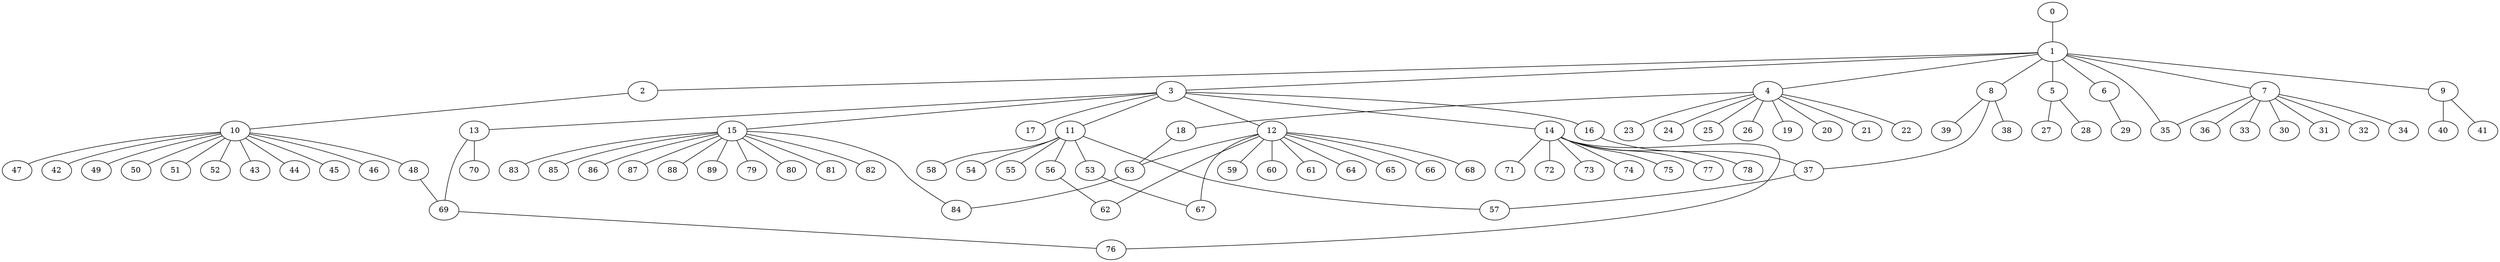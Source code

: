 
graph graphname {
    0 -- 1
1 -- 2
1 -- 3
1 -- 4
1 -- 5
1 -- 6
1 -- 7
1 -- 8
1 -- 9
1 -- 35
2 -- 10
3 -- 11
3 -- 12
3 -- 13
3 -- 14
3 -- 15
3 -- 16
3 -- 17
4 -- 18
4 -- 19
4 -- 20
4 -- 21
4 -- 22
4 -- 23
4 -- 24
4 -- 25
4 -- 26
5 -- 27
5 -- 28
6 -- 29
7 -- 32
7 -- 34
7 -- 35
7 -- 36
7 -- 33
7 -- 30
7 -- 31
8 -- 37
8 -- 38
8 -- 39
9 -- 40
9 -- 41
10 -- 42
10 -- 43
10 -- 44
10 -- 45
10 -- 46
10 -- 47
10 -- 48
10 -- 49
10 -- 50
10 -- 51
10 -- 52
11 -- 53
11 -- 54
11 -- 55
11 -- 56
11 -- 57
11 -- 58
12 -- 64
12 -- 65
12 -- 66
12 -- 68
12 -- 67
12 -- 59
12 -- 60
12 -- 61
12 -- 62
12 -- 63
13 -- 69
13 -- 70
14 -- 71
14 -- 72
14 -- 73
14 -- 74
14 -- 75
14 -- 76
14 -- 77
14 -- 78
15 -- 79
15 -- 80
15 -- 81
15 -- 82
15 -- 83
15 -- 84
15 -- 85
15 -- 86
15 -- 87
15 -- 88
15 -- 89
16 -- 37
18 -- 63
37 -- 57
48 -- 69
53 -- 67
56 -- 62
63 -- 84
69 -- 76

}
